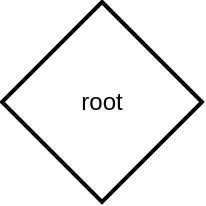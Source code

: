 <mxfile version="22.0.6" type="github">
  <diagram name="Page-1" id="DHi4tEcnq3jrGR1UPbw8">
    <mxGraphModel dx="1434" dy="915" grid="1" gridSize="10" guides="1" tooltips="1" connect="1" arrows="1" fold="1" page="1" pageScale="1" pageWidth="1390" pageHeight="980" math="0" shadow="0">
      <root>
        <mxCell id="0" />
        <mxCell id="1" parent="0" />
        <mxCell id="dpmgYY2yJpDzeLOt_lvD-3" value="root" style="strokeWidth=2;html=1;shape=mxgraph.flowchart.decision;whiteSpace=wrap;" vertex="1" parent="1">
          <mxGeometry x="640" y="40" width="100" height="100" as="geometry" />
        </mxCell>
      </root>
    </mxGraphModel>
  </diagram>
</mxfile>
